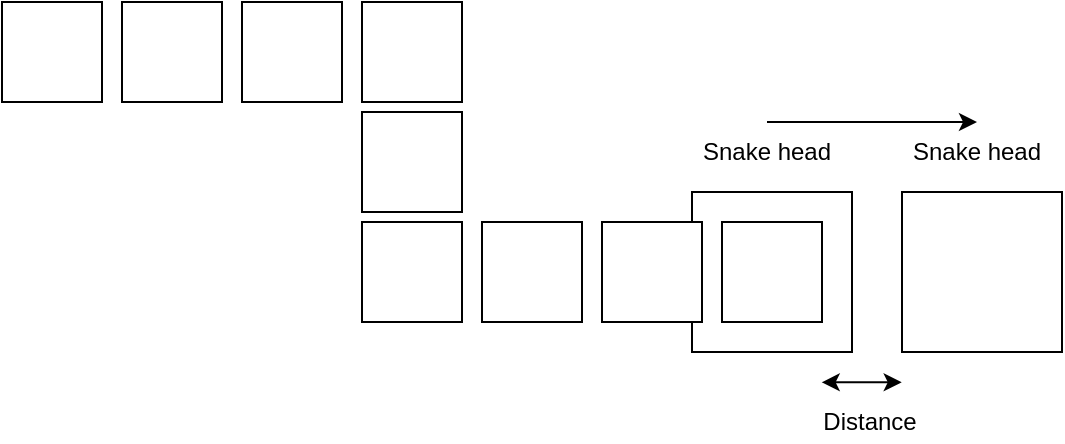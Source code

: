 <mxfile version="10.8.0" type="device"><diagram id="FDZRiteDk267adNjMdoY" name="Page-1"><mxGraphModel dx="433" dy="342" grid="1" gridSize="10" guides="1" tooltips="1" connect="1" arrows="1" fold="1" page="1" pageScale="1" pageWidth="827" pageHeight="1169" math="0" shadow="0"><root><mxCell id="0"/><mxCell id="1" parent="0"/><mxCell id="ylRfUMNhPCSclMBx5GWO-1" value="" style="whiteSpace=wrap;html=1;aspect=fixed;" vertex="1" parent="1"><mxGeometry x="20" y="20" width="50" height="50" as="geometry"/></mxCell><mxCell id="ylRfUMNhPCSclMBx5GWO-5" value="" style="whiteSpace=wrap;html=1;aspect=fixed;" vertex="1" parent="1"><mxGeometry x="365" y="115" width="80" height="80" as="geometry"/></mxCell><mxCell id="ylRfUMNhPCSclMBx5GWO-7" value="" style="whiteSpace=wrap;html=1;aspect=fixed;" vertex="1" parent="1"><mxGeometry x="80" y="20" width="50" height="50" as="geometry"/></mxCell><mxCell id="ylRfUMNhPCSclMBx5GWO-8" value="" style="whiteSpace=wrap;html=1;aspect=fixed;" vertex="1" parent="1"><mxGeometry x="200" y="20" width="50" height="50" as="geometry"/></mxCell><mxCell id="ylRfUMNhPCSclMBx5GWO-9" value="" style="whiteSpace=wrap;html=1;aspect=fixed;" vertex="1" parent="1"><mxGeometry x="140" y="20" width="50" height="50" as="geometry"/></mxCell><mxCell id="ylRfUMNhPCSclMBx5GWO-10" value="" style="whiteSpace=wrap;html=1;aspect=fixed;" vertex="1" parent="1"><mxGeometry x="200" y="130" width="50" height="50" as="geometry"/></mxCell><mxCell id="ylRfUMNhPCSclMBx5GWO-11" value="" style="whiteSpace=wrap;html=1;aspect=fixed;" vertex="1" parent="1"><mxGeometry x="200" y="75" width="50" height="50" as="geometry"/></mxCell><mxCell id="ylRfUMNhPCSclMBx5GWO-12" value="" style="whiteSpace=wrap;html=1;aspect=fixed;" vertex="1" parent="1"><mxGeometry x="320" y="130" width="50" height="50" as="geometry"/></mxCell><mxCell id="ylRfUMNhPCSclMBx5GWO-13" value="" style="whiteSpace=wrap;html=1;aspect=fixed;" vertex="1" parent="1"><mxGeometry x="260" y="130" width="50" height="50" as="geometry"/></mxCell><mxCell id="ylRfUMNhPCSclMBx5GWO-25" value="" style="whiteSpace=wrap;html=1;aspect=fixed;" vertex="1" parent="1"><mxGeometry x="380" y="130" width="50" height="50" as="geometry"/></mxCell><mxCell id="ylRfUMNhPCSclMBx5GWO-26" value="Snake head" style="text;html=1;strokeColor=none;fillColor=none;align=center;verticalAlign=middle;whiteSpace=wrap;rounded=0;" vertex="1" parent="1"><mxGeometry x="365" y="80" width="75" height="30" as="geometry"/></mxCell><mxCell id="ylRfUMNhPCSclMBx5GWO-27" value="" style="whiteSpace=wrap;html=1;aspect=fixed;" vertex="1" parent="1"><mxGeometry x="470" y="115" width="80" height="80" as="geometry"/></mxCell><mxCell id="ylRfUMNhPCSclMBx5GWO-28" value="Snake head" style="text;html=1;strokeColor=none;fillColor=none;align=center;verticalAlign=middle;whiteSpace=wrap;rounded=0;" vertex="1" parent="1"><mxGeometry x="470" y="80" width="75" height="30" as="geometry"/></mxCell><mxCell id="ylRfUMNhPCSclMBx5GWO-29" value="" style="endArrow=classic;html=1;exitX=0.5;exitY=0;exitDx=0;exitDy=0;entryX=0.5;entryY=0;entryDx=0;entryDy=0;" edge="1" parent="1" source="ylRfUMNhPCSclMBx5GWO-26" target="ylRfUMNhPCSclMBx5GWO-28"><mxGeometry width="50" height="50" relative="1" as="geometry"><mxPoint x="180" y="270" as="sourcePoint"/><mxPoint x="230" y="220" as="targetPoint"/></mxGeometry></mxCell><mxCell id="ylRfUMNhPCSclMBx5GWO-31" value="Distance" style="text;html=1;strokeColor=none;fillColor=none;align=center;verticalAlign=middle;whiteSpace=wrap;rounded=0;" vertex="1" parent="1"><mxGeometry x="413.5" y="220" width="80" height="20" as="geometry"/></mxCell><mxCell id="ylRfUMNhPCSclMBx5GWO-32" value="" style="endArrow=classic;startArrow=classic;html=1;entryX=1;entryY=0.5;entryDx=0;entryDy=0;exitX=0;exitY=0.5;exitDx=0;exitDy=0;" edge="1" parent="1"><mxGeometry width="50" height="50" relative="1" as="geometry"><mxPoint x="469.857" y="210.143" as="sourcePoint"/><mxPoint x="429.857" y="210.143" as="targetPoint"/></mxGeometry></mxCell></root></mxGraphModel></diagram></mxfile>
